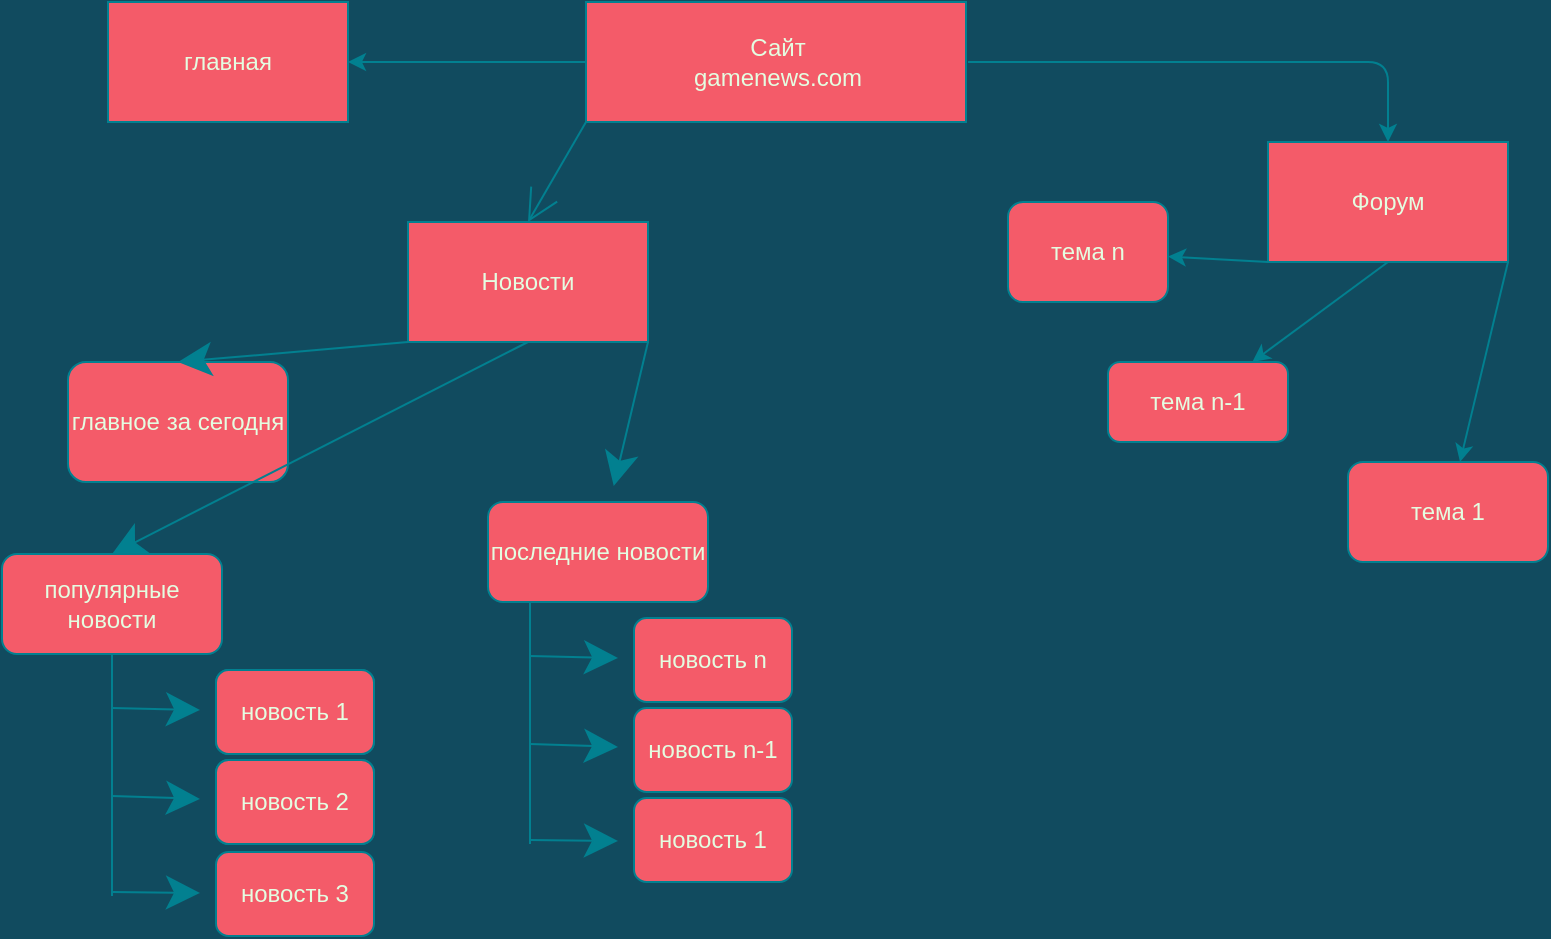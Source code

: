 <mxfile version="15.3.5" type="github">
  <diagram id="eKYlq76rNZnLBtfX62G9" name="Page-1">
    <mxGraphModel dx="1422" dy="764" grid="0" gridSize="10" guides="1" tooltips="1" connect="1" arrows="1" fold="1" page="1" pageScale="1" pageWidth="827" pageHeight="1169" background="#114B5F" math="0" shadow="0">
      <root>
        <mxCell id="0" />
        <mxCell id="1" parent="0" />
        <mxCell id="HFtPqclyL5IR0Il3LefF-30" style="edgeStyle=orthogonalEdgeStyle;rounded=0;orthogonalLoop=1;jettySize=auto;html=1;strokeColor=#028090;fontColor=#E4FDE1;labelBackgroundColor=#114B5F;" parent="1" source="HFtPqclyL5IR0Il3LefF-26" target="HFtPqclyL5IR0Il3LefF-31" edge="1">
          <mxGeometry relative="1" as="geometry">
            <mxPoint x="60" y="120" as="targetPoint" />
          </mxGeometry>
        </mxCell>
        <mxCell id="lfEdYtf8iI8myToO-Pdx-7" style="edgeStyle=none;curved=1;rounded=1;sketch=0;orthogonalLoop=1;jettySize=auto;html=1;exitX=0;exitY=1;exitDx=0;exitDy=0;entryX=0.5;entryY=0;entryDx=0;entryDy=0;fontColor=#E4FDE1;endArrow=open;startSize=14;endSize=14;sourcePerimeterSpacing=8;targetPerimeterSpacing=8;strokeColor=#028090;fillColor=#F45B69;" edge="1" parent="1" source="HFtPqclyL5IR0Il3LefF-26" target="lfEdYtf8iI8myToO-Pdx-2">
          <mxGeometry relative="1" as="geometry" />
        </mxCell>
        <mxCell id="HFtPqclyL5IR0Il3LefF-26" value="" style="rounded=0;whiteSpace=wrap;html=1;fillColor=#F45B69;strokeColor=#028090;fontColor=#E4FDE1;" parent="1" vertex="1">
          <mxGeometry x="319" y="20" width="190" height="60" as="geometry" />
        </mxCell>
        <mxCell id="HFtPqclyL5IR0Il3LefF-42" style="edgeStyle=orthogonalEdgeStyle;curved=0;rounded=1;sketch=0;orthogonalLoop=1;jettySize=auto;html=1;fontColor=#E4FDE1;strokeColor=#028090;fillColor=#F45B69;labelBackgroundColor=#114B5F;" parent="1" edge="1">
          <mxGeometry relative="1" as="geometry">
            <mxPoint x="720" y="90" as="targetPoint" />
            <mxPoint x="510" y="50" as="sourcePoint" />
            <Array as="points">
              <mxPoint x="720" y="50" />
            </Array>
          </mxGeometry>
        </mxCell>
        <mxCell id="HFtPqclyL5IR0Il3LefF-28" value="Сайт&lt;br&gt;gamenews.com" style="text;html=1;strokeColor=none;fillColor=none;align=center;verticalAlign=middle;whiteSpace=wrap;rounded=0;fontColor=#E4FDE1;" parent="1" vertex="1">
          <mxGeometry x="330" y="40" width="170" height="20" as="geometry" />
        </mxCell>
        <mxCell id="HFtPqclyL5IR0Il3LefF-31" value="" style="rounded=0;whiteSpace=wrap;html=1;fillColor=#F45B69;strokeColor=#028090;fontColor=#E4FDE1;" parent="1" vertex="1">
          <mxGeometry x="80" y="20" width="120" height="60" as="geometry" />
        </mxCell>
        <mxCell id="HFtPqclyL5IR0Il3LefF-32" value="главная" style="text;html=1;strokeColor=none;fillColor=none;align=center;verticalAlign=middle;whiteSpace=wrap;rounded=0;fontColor=#E4FDE1;" parent="1" vertex="1">
          <mxGeometry x="110" y="40" width="60" height="20" as="geometry" />
        </mxCell>
        <mxCell id="HFtPqclyL5IR0Il3LefF-37" value="главное за сегодня" style="rounded=1;whiteSpace=wrap;html=1;fillColor=#F45B69;strokeColor=#028090;fontColor=#E4FDE1;" parent="1" vertex="1">
          <mxGeometry x="60" y="200" width="110" height="60" as="geometry" />
        </mxCell>
        <mxCell id="HFtPqclyL5IR0Il3LefF-39" value="популярные новости" style="rounded=1;whiteSpace=wrap;html=1;fillColor=#F45B69;strokeColor=#028090;fontColor=#E4FDE1;" parent="1" vertex="1">
          <mxGeometry x="27" y="296" width="110" height="50" as="geometry" />
        </mxCell>
        <mxCell id="HFtPqclyL5IR0Il3LefF-41" value="последние новости" style="rounded=1;whiteSpace=wrap;html=1;fillColor=#F45B69;strokeColor=#028090;fontColor=#E4FDE1;" parent="1" vertex="1">
          <mxGeometry x="270" y="270" width="110" height="50" as="geometry" />
        </mxCell>
        <mxCell id="HFtPqclyL5IR0Il3LefF-43" value="Форум" style="rounded=0;whiteSpace=wrap;html=1;sketch=0;fontColor=#E4FDE1;strokeColor=#028090;fillColor=#F45B69;" parent="1" vertex="1">
          <mxGeometry x="660" y="90" width="120" height="60" as="geometry" />
        </mxCell>
        <mxCell id="HFtPqclyL5IR0Il3LefF-44" value="" style="endArrow=classic;html=1;fontColor=#E4FDE1;strokeColor=#028090;fillColor=#F45B69;exitX=0;exitY=1;exitDx=0;exitDy=0;labelBackgroundColor=#114B5F;" parent="1" source="HFtPqclyL5IR0Il3LefF-43" target="HFtPqclyL5IR0Il3LefF-45" edge="1">
          <mxGeometry width="50" height="50" relative="1" as="geometry">
            <mxPoint x="420" y="310" as="sourcePoint" />
            <mxPoint x="600" y="210" as="targetPoint" />
          </mxGeometry>
        </mxCell>
        <mxCell id="HFtPqclyL5IR0Il3LefF-45" value="тема n" style="rounded=1;whiteSpace=wrap;html=1;sketch=0;fontColor=#E4FDE1;strokeColor=#028090;fillColor=#F45B69;" parent="1" vertex="1">
          <mxGeometry x="530" y="120" width="80" height="50" as="geometry" />
        </mxCell>
        <mxCell id="HFtPqclyL5IR0Il3LefF-46" value="" style="endArrow=classic;html=1;fontColor=#E4FDE1;strokeColor=#028090;fillColor=#F45B69;exitX=0.5;exitY=1;exitDx=0;exitDy=0;labelBackgroundColor=#114B5F;" parent="1" source="HFtPqclyL5IR0Il3LefF-43" target="HFtPqclyL5IR0Il3LefF-47" edge="1">
          <mxGeometry width="50" height="50" relative="1" as="geometry">
            <mxPoint x="420" y="310" as="sourcePoint" />
            <mxPoint x="720" y="200" as="targetPoint" />
          </mxGeometry>
        </mxCell>
        <mxCell id="HFtPqclyL5IR0Il3LefF-47" value="тема n-1" style="rounded=1;whiteSpace=wrap;html=1;sketch=0;fontColor=#E4FDE1;strokeColor=#028090;fillColor=#F45B69;" parent="1" vertex="1">
          <mxGeometry x="580" y="200" width="90" height="40" as="geometry" />
        </mxCell>
        <mxCell id="HFtPqclyL5IR0Il3LefF-48" value="" style="endArrow=classic;html=1;fontColor=#E4FDE1;strokeColor=#028090;fillColor=#F45B69;exitX=1;exitY=1;exitDx=0;exitDy=0;labelBackgroundColor=#114B5F;" parent="1" source="HFtPqclyL5IR0Il3LefF-43" target="HFtPqclyL5IR0Il3LefF-49" edge="1">
          <mxGeometry width="50" height="50" relative="1" as="geometry">
            <mxPoint x="420" y="310" as="sourcePoint" />
            <mxPoint x="760" y="240" as="targetPoint" />
          </mxGeometry>
        </mxCell>
        <mxCell id="HFtPqclyL5IR0Il3LefF-49" value="тема 1" style="rounded=1;whiteSpace=wrap;html=1;sketch=0;fontColor=#E4FDE1;strokeColor=#028090;fillColor=#F45B69;" parent="1" vertex="1">
          <mxGeometry x="700" y="250" width="100" height="50" as="geometry" />
        </mxCell>
        <mxCell id="lfEdYtf8iI8myToO-Pdx-2" value="Новости" style="rounded=0;whiteSpace=wrap;html=1;hachureGap=4;pointerEvents=0;fillColor=#F45B69;strokeColor=#028090;fontColor=#E4FDE1;" vertex="1" parent="1">
          <mxGeometry x="230" y="130" width="120" height="60" as="geometry" />
        </mxCell>
        <mxCell id="lfEdYtf8iI8myToO-Pdx-3" value="" style="endArrow=classic;html=1;fontColor=#E4FDE1;startSize=14;endSize=14;sourcePerimeterSpacing=8;targetPerimeterSpacing=8;strokeColor=#028090;fillColor=#F45B69;exitX=0;exitY=1;exitDx=0;exitDy=0;entryX=0.5;entryY=0;entryDx=0;entryDy=0;" edge="1" parent="1" source="lfEdYtf8iI8myToO-Pdx-2" target="HFtPqclyL5IR0Il3LefF-37">
          <mxGeometry width="50" height="50" relative="1" as="geometry">
            <mxPoint x="140" y="245" as="sourcePoint" />
            <mxPoint x="190" y="195" as="targetPoint" />
          </mxGeometry>
        </mxCell>
        <mxCell id="lfEdYtf8iI8myToO-Pdx-4" value="" style="endArrow=classic;html=1;fontColor=#E4FDE1;startSize=14;endSize=14;sourcePerimeterSpacing=8;targetPerimeterSpacing=8;strokeColor=#028090;fillColor=#F45B69;exitX=0.5;exitY=1;exitDx=0;exitDy=0;entryX=0.5;entryY=0;entryDx=0;entryDy=0;" edge="1" parent="1" source="lfEdYtf8iI8myToO-Pdx-2" target="HFtPqclyL5IR0Il3LefF-39">
          <mxGeometry width="50" height="50" relative="1" as="geometry">
            <mxPoint x="390" y="420" as="sourcePoint" />
            <mxPoint x="440" y="370" as="targetPoint" />
          </mxGeometry>
        </mxCell>
        <mxCell id="lfEdYtf8iI8myToO-Pdx-5" value="" style="endArrow=classic;html=1;fontColor=#E4FDE1;startSize=14;endSize=14;sourcePerimeterSpacing=8;targetPerimeterSpacing=8;strokeColor=#028090;fillColor=#F45B69;exitX=1;exitY=1;exitDx=0;exitDy=0;" edge="1" parent="1" source="lfEdYtf8iI8myToO-Pdx-2" target="HFtPqclyL5IR0Il3LefF-41">
          <mxGeometry width="50" height="50" relative="1" as="geometry">
            <mxPoint x="390" y="420" as="sourcePoint" />
            <mxPoint x="440" y="370" as="targetPoint" />
          </mxGeometry>
        </mxCell>
        <mxCell id="lfEdYtf8iI8myToO-Pdx-8" value="" style="endArrow=none;html=1;fontColor=#E4FDE1;startSize=14;endSize=14;sourcePerimeterSpacing=8;targetPerimeterSpacing=8;strokeColor=#028090;fillColor=#F45B69;entryX=0.5;entryY=1;entryDx=0;entryDy=0;" edge="1" parent="1" target="HFtPqclyL5IR0Il3LefF-39">
          <mxGeometry width="50" height="50" relative="1" as="geometry">
            <mxPoint x="82" y="467" as="sourcePoint" />
            <mxPoint x="438" y="359" as="targetPoint" />
          </mxGeometry>
        </mxCell>
        <mxCell id="lfEdYtf8iI8myToO-Pdx-9" value="" style="endArrow=classic;html=1;fontColor=#E4FDE1;startSize=14;endSize=14;sourcePerimeterSpacing=8;targetPerimeterSpacing=8;strokeColor=#028090;fillColor=#F45B69;" edge="1" parent="1" target="lfEdYtf8iI8myToO-Pdx-10">
          <mxGeometry width="50" height="50" relative="1" as="geometry">
            <mxPoint x="82" y="373" as="sourcePoint" />
            <mxPoint x="128" y="373" as="targetPoint" />
          </mxGeometry>
        </mxCell>
        <mxCell id="lfEdYtf8iI8myToO-Pdx-10" value="новость 1" style="rounded=1;whiteSpace=wrap;html=1;sketch=0;hachureGap=4;pointerEvents=0;fontColor=#E4FDE1;strokeColor=#028090;fillColor=#F45B69;" vertex="1" parent="1">
          <mxGeometry x="134" y="354" width="79" height="42" as="geometry" />
        </mxCell>
        <mxCell id="lfEdYtf8iI8myToO-Pdx-11" value="" style="endArrow=classic;html=1;fontColor=#E4FDE1;startSize=14;endSize=14;sourcePerimeterSpacing=8;targetPerimeterSpacing=8;strokeColor=#028090;fillColor=#F45B69;" edge="1" parent="1" target="lfEdYtf8iI8myToO-Pdx-12">
          <mxGeometry width="50" height="50" relative="1" as="geometry">
            <mxPoint x="82" y="417" as="sourcePoint" />
            <mxPoint x="128" y="417" as="targetPoint" />
          </mxGeometry>
        </mxCell>
        <mxCell id="lfEdYtf8iI8myToO-Pdx-12" value="новость 2" style="rounded=1;whiteSpace=wrap;html=1;sketch=0;hachureGap=4;pointerEvents=0;fontColor=#E4FDE1;strokeColor=#028090;fillColor=#F45B69;" vertex="1" parent="1">
          <mxGeometry x="134" y="399" width="79" height="42" as="geometry" />
        </mxCell>
        <mxCell id="lfEdYtf8iI8myToO-Pdx-13" value="" style="endArrow=classic;html=1;fontColor=#E4FDE1;startSize=14;endSize=14;sourcePerimeterSpacing=8;targetPerimeterSpacing=8;strokeColor=#028090;fillColor=#F45B69;" edge="1" parent="1" target="lfEdYtf8iI8myToO-Pdx-14">
          <mxGeometry width="50" height="50" relative="1" as="geometry">
            <mxPoint x="82" y="465" as="sourcePoint" />
            <mxPoint x="128" y="465" as="targetPoint" />
          </mxGeometry>
        </mxCell>
        <mxCell id="lfEdYtf8iI8myToO-Pdx-14" value="новость 3" style="rounded=1;whiteSpace=wrap;html=1;sketch=0;hachureGap=4;pointerEvents=0;fontColor=#E4FDE1;strokeColor=#028090;fillColor=#F45B69;" vertex="1" parent="1">
          <mxGeometry x="134" y="445" width="79" height="42" as="geometry" />
        </mxCell>
        <mxCell id="lfEdYtf8iI8myToO-Pdx-15" value="новость 1" style="rounded=1;whiteSpace=wrap;html=1;sketch=0;hachureGap=4;pointerEvents=0;fontColor=#E4FDE1;strokeColor=#028090;fillColor=#F45B69;" vertex="1" parent="1">
          <mxGeometry x="134" y="354" width="79" height="42" as="geometry" />
        </mxCell>
        <mxCell id="lfEdYtf8iI8myToO-Pdx-16" value="новость 2" style="rounded=1;whiteSpace=wrap;html=1;sketch=0;hachureGap=4;pointerEvents=0;fontColor=#E4FDE1;strokeColor=#028090;fillColor=#F45B69;" vertex="1" parent="1">
          <mxGeometry x="134" y="399" width="79" height="42" as="geometry" />
        </mxCell>
        <mxCell id="lfEdYtf8iI8myToO-Pdx-17" value="" style="endArrow=none;html=1;fontColor=#E4FDE1;startSize=14;endSize=14;sourcePerimeterSpacing=8;targetPerimeterSpacing=8;strokeColor=#028090;fillColor=#F45B69;entryX=0.5;entryY=1;entryDx=0;entryDy=0;" edge="1" parent="1">
          <mxGeometry width="50" height="50" relative="1" as="geometry">
            <mxPoint x="291" y="441" as="sourcePoint" />
            <mxPoint x="291" y="320" as="targetPoint" />
          </mxGeometry>
        </mxCell>
        <mxCell id="lfEdYtf8iI8myToO-Pdx-18" value="" style="endArrow=classic;html=1;fontColor=#E4FDE1;startSize=14;endSize=14;sourcePerimeterSpacing=8;targetPerimeterSpacing=8;strokeColor=#028090;fillColor=#F45B69;" edge="1" parent="1">
          <mxGeometry width="50" height="50" relative="1" as="geometry">
            <mxPoint x="291" y="347" as="sourcePoint" />
            <mxPoint x="335" y="347.962" as="targetPoint" />
          </mxGeometry>
        </mxCell>
        <mxCell id="lfEdYtf8iI8myToO-Pdx-19" value="" style="endArrow=classic;html=1;fontColor=#E4FDE1;startSize=14;endSize=14;sourcePerimeterSpacing=8;targetPerimeterSpacing=8;strokeColor=#028090;fillColor=#F45B69;" edge="1" parent="1">
          <mxGeometry width="50" height="50" relative="1" as="geometry">
            <mxPoint x="291" y="391" as="sourcePoint" />
            <mxPoint x="335" y="392.443" as="targetPoint" />
          </mxGeometry>
        </mxCell>
        <mxCell id="lfEdYtf8iI8myToO-Pdx-20" value="" style="endArrow=classic;html=1;fontColor=#E4FDE1;startSize=14;endSize=14;sourcePerimeterSpacing=8;targetPerimeterSpacing=8;strokeColor=#028090;fillColor=#F45B69;" edge="1" parent="1">
          <mxGeometry width="50" height="50" relative="1" as="geometry">
            <mxPoint x="291" y="439" as="sourcePoint" />
            <mxPoint x="335" y="439.481" as="targetPoint" />
          </mxGeometry>
        </mxCell>
        <mxCell id="lfEdYtf8iI8myToO-Pdx-21" value="новость n" style="rounded=1;whiteSpace=wrap;html=1;sketch=0;hachureGap=4;pointerEvents=0;fontColor=#E4FDE1;strokeColor=#028090;fillColor=#F45B69;" vertex="1" parent="1">
          <mxGeometry x="343" y="328" width="79" height="42" as="geometry" />
        </mxCell>
        <mxCell id="lfEdYtf8iI8myToO-Pdx-22" value="новость n-1" style="rounded=1;whiteSpace=wrap;html=1;sketch=0;hachureGap=4;pointerEvents=0;fontColor=#E4FDE1;strokeColor=#028090;fillColor=#F45B69;" vertex="1" parent="1">
          <mxGeometry x="343" y="373" width="79" height="42" as="geometry" />
        </mxCell>
        <mxCell id="lfEdYtf8iI8myToO-Pdx-31" value="новость 1" style="rounded=1;whiteSpace=wrap;html=1;sketch=0;hachureGap=4;pointerEvents=0;fontColor=#E4FDE1;strokeColor=#028090;fillColor=#F45B69;" vertex="1" parent="1">
          <mxGeometry x="343" y="418" width="79" height="42" as="geometry" />
        </mxCell>
      </root>
    </mxGraphModel>
  </diagram>
</mxfile>
